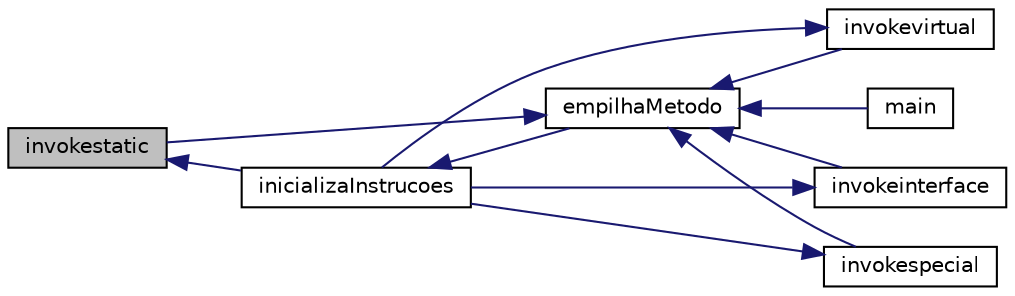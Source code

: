 digraph "invokestatic"
{
 // INTERACTIVE_SVG=YES
  edge [fontname="Helvetica",fontsize="10",labelfontname="Helvetica",labelfontsize="10"];
  node [fontname="Helvetica",fontsize="10",shape=record];
  rankdir="LR";
  Node2643 [label="invokestatic",height=0.2,width=0.4,color="black", fillcolor="grey75", style="filled", fontcolor="black"];
  Node2643 -> Node2644 [dir="back",color="midnightblue",fontsize="10",style="solid",fontname="Helvetica"];
  Node2644 [label="inicializaInstrucoes",height=0.2,width=0.4,color="black", fillcolor="white", style="filled",URL="$instrucao_8h.html#a308f4b87fb42ab5a62790c0127003ebe"];
  Node2644 -> Node2645 [dir="back",color="midnightblue",fontsize="10",style="solid",fontname="Helvetica"];
  Node2645 [label="empilhaMetodo",height=0.2,width=0.4,color="black", fillcolor="white", style="filled",URL="$metodo_8h.html#a68acc5b3f2238f62b7d0ee50964183c1"];
  Node2645 -> Node2646 [dir="back",color="midnightblue",fontsize="10",style="solid",fontname="Helvetica"];
  Node2646 [label="invokevirtual",height=0.2,width=0.4,color="black", fillcolor="white", style="filled",URL="$instrucao_8h.html#a78801a57dd7317b58754d741e22607a7"];
  Node2646 -> Node2644 [dir="back",color="midnightblue",fontsize="10",style="solid",fontname="Helvetica"];
  Node2645 -> Node2647 [dir="back",color="midnightblue",fontsize="10",style="solid",fontname="Helvetica"];
  Node2647 [label="invokespecial",height=0.2,width=0.4,color="black", fillcolor="white", style="filled",URL="$instrucao_8h.html#aea396d65920fd2046b81c2b5742f8fc2"];
  Node2647 -> Node2644 [dir="back",color="midnightblue",fontsize="10",style="solid",fontname="Helvetica"];
  Node2645 -> Node2643 [dir="back",color="midnightblue",fontsize="10",style="solid",fontname="Helvetica"];
  Node2645 -> Node2648 [dir="back",color="midnightblue",fontsize="10",style="solid",fontname="Helvetica"];
  Node2648 [label="invokeinterface",height=0.2,width=0.4,color="black", fillcolor="white", style="filled",URL="$instrucao_8h.html#a04465c61aa4c123ce79dc562244e7af8"];
  Node2648 -> Node2644 [dir="back",color="midnightblue",fontsize="10",style="solid",fontname="Helvetica"];
  Node2645 -> Node2649 [dir="back",color="midnightblue",fontsize="10",style="solid",fontname="Helvetica"];
  Node2649 [label="main",height=0.2,width=0.4,color="black", fillcolor="white", style="filled",URL="$main_8c.html#a0ddf1224851353fc92bfbff6f499fa97"];
}

